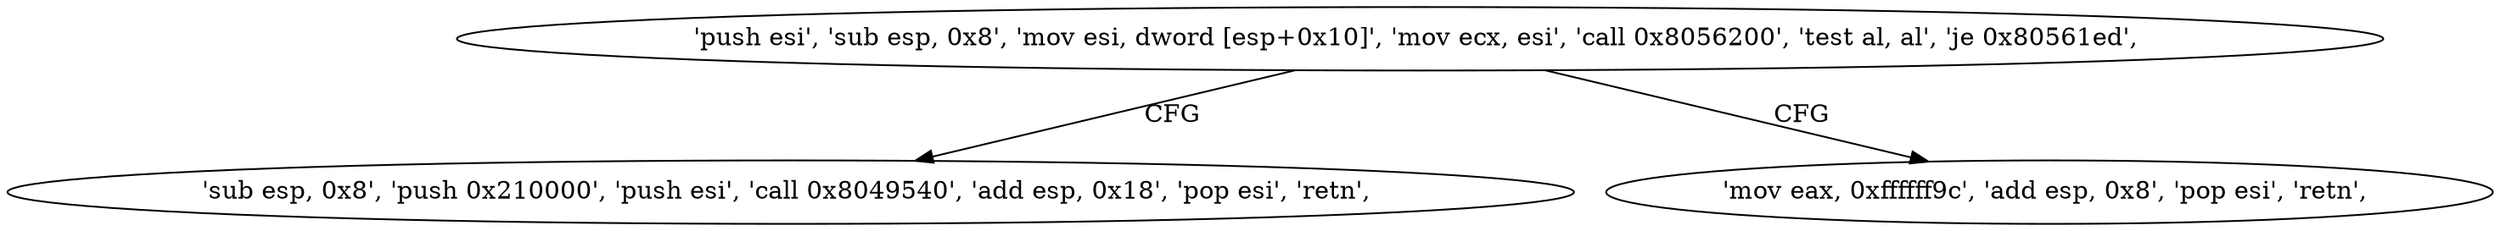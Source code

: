 digraph "func" {
"134570448" [label = "'push esi', 'sub esp, 0x8', 'mov esi, dword [esp+0x10]', 'mov ecx, esi', 'call 0x8056200', 'test al, al', 'je 0x80561ed', " ]
"134570477" [label = "'sub esp, 0x8', 'push 0x210000', 'push esi', 'call 0x8049540', 'add esp, 0x18', 'pop esi', 'retn', " ]
"134570467" [label = "'mov eax, 0xffffff9c', 'add esp, 0x8', 'pop esi', 'retn', " ]
"134570448" -> "134570477" [ label = "CFG" ]
"134570448" -> "134570467" [ label = "CFG" ]
}
